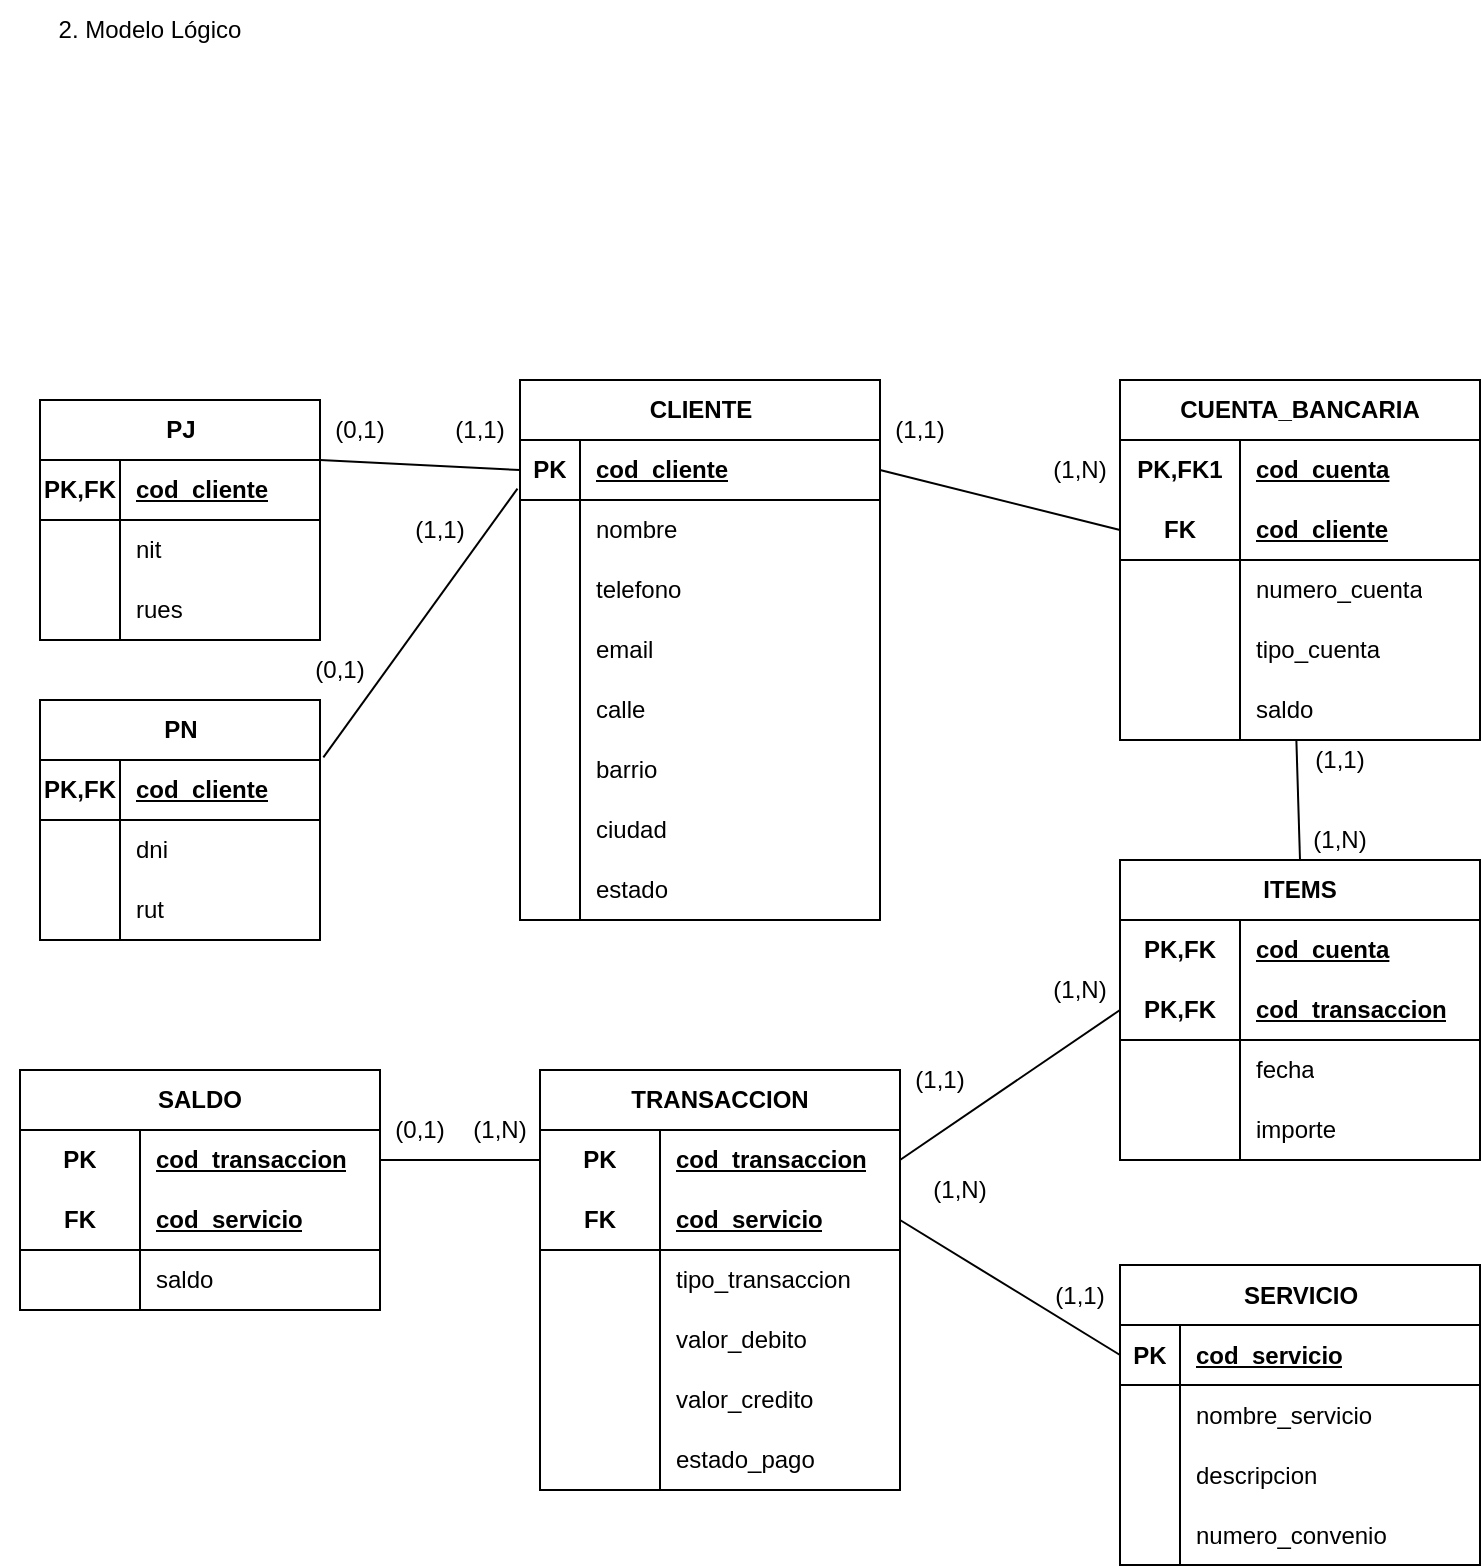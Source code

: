 <mxfile version="27.0.9" pages="2">
  <diagram name="Página-1" id="HiT2XvNf2VtB5mwsx-vB">
    <mxGraphModel grid="1" page="1" gridSize="10" guides="1" tooltips="1" connect="1" arrows="1" fold="1" pageScale="1" pageWidth="827" pageHeight="1169" math="0" shadow="0">
      <root>
        <mxCell id="0" />
        <mxCell id="1" parent="0" />
        <mxCell id="lOBajCJzDv9zlezB80s8-128" value="2. Modelo Lógico" style="text;strokeColor=none;align=center;fillColor=none;html=1;verticalAlign=middle;whiteSpace=wrap;rounded=0;" vertex="1" parent="1">
          <mxGeometry x="40" y="-940" width="150" height="30" as="geometry" />
        </mxCell>
        <mxCell id="lOBajCJzDv9zlezB80s8-129" value="CLIENTE" style="shape=table;startSize=30;container=1;collapsible=1;childLayout=tableLayout;fixedRows=1;rowLines=0;fontStyle=1;align=center;resizeLast=1;html=1;labelBackgroundColor=none;" vertex="1" parent="1">
          <mxGeometry x="300" y="-750" width="180" height="270" as="geometry" />
        </mxCell>
        <mxCell id="lOBajCJzDv9zlezB80s8-130" value="" style="shape=tableRow;horizontal=0;startSize=0;swimlaneHead=0;swimlaneBody=0;fillColor=none;collapsible=0;dropTarget=0;points=[[0,0.5],[1,0.5]];portConstraint=eastwest;top=0;left=0;right=0;bottom=1;labelBackgroundColor=none;" vertex="1" parent="lOBajCJzDv9zlezB80s8-129">
          <mxGeometry y="30" width="180" height="30" as="geometry" />
        </mxCell>
        <mxCell id="lOBajCJzDv9zlezB80s8-131" value="PK" style="shape=partialRectangle;connectable=0;fillColor=none;top=0;left=0;bottom=0;right=0;fontStyle=1;overflow=hidden;whiteSpace=wrap;html=1;labelBackgroundColor=none;" vertex="1" parent="lOBajCJzDv9zlezB80s8-130">
          <mxGeometry width="30" height="30" as="geometry">
            <mxRectangle width="30" height="30" as="alternateBounds" />
          </mxGeometry>
        </mxCell>
        <mxCell id="lOBajCJzDv9zlezB80s8-132" value="cod_cliente" style="shape=partialRectangle;connectable=0;fillColor=none;top=0;left=0;bottom=0;right=0;align=left;spacingLeft=6;fontStyle=5;overflow=hidden;whiteSpace=wrap;html=1;labelBackgroundColor=none;" vertex="1" parent="lOBajCJzDv9zlezB80s8-130">
          <mxGeometry x="30" width="150" height="30" as="geometry">
            <mxRectangle width="150" height="30" as="alternateBounds" />
          </mxGeometry>
        </mxCell>
        <mxCell id="lOBajCJzDv9zlezB80s8-133" value="" style="shape=tableRow;horizontal=0;startSize=0;swimlaneHead=0;swimlaneBody=0;fillColor=none;collapsible=0;dropTarget=0;points=[[0,0.5],[1,0.5]];portConstraint=eastwest;top=0;left=0;right=0;bottom=0;labelBackgroundColor=none;" vertex="1" parent="lOBajCJzDv9zlezB80s8-129">
          <mxGeometry y="60" width="180" height="30" as="geometry" />
        </mxCell>
        <mxCell id="lOBajCJzDv9zlezB80s8-134" value="" style="shape=partialRectangle;connectable=0;fillColor=none;top=0;left=0;bottom=0;right=0;editable=1;overflow=hidden;whiteSpace=wrap;html=1;labelBackgroundColor=none;" vertex="1" parent="lOBajCJzDv9zlezB80s8-133">
          <mxGeometry width="30" height="30" as="geometry">
            <mxRectangle width="30" height="30" as="alternateBounds" />
          </mxGeometry>
        </mxCell>
        <mxCell id="lOBajCJzDv9zlezB80s8-135" value="nombre" style="shape=partialRectangle;connectable=0;fillColor=none;top=0;left=0;bottom=0;right=0;align=left;spacingLeft=6;overflow=hidden;whiteSpace=wrap;html=1;labelBackgroundColor=none;" vertex="1" parent="lOBajCJzDv9zlezB80s8-133">
          <mxGeometry x="30" width="150" height="30" as="geometry">
            <mxRectangle width="150" height="30" as="alternateBounds" />
          </mxGeometry>
        </mxCell>
        <mxCell id="lOBajCJzDv9zlezB80s8-136" value="" style="shape=tableRow;horizontal=0;startSize=0;swimlaneHead=0;swimlaneBody=0;fillColor=none;collapsible=0;dropTarget=0;points=[[0,0.5],[1,0.5]];portConstraint=eastwest;top=0;left=0;right=0;bottom=0;labelBackgroundColor=none;" vertex="1" parent="lOBajCJzDv9zlezB80s8-129">
          <mxGeometry y="90" width="180" height="30" as="geometry" />
        </mxCell>
        <mxCell id="lOBajCJzDv9zlezB80s8-137" value="" style="shape=partialRectangle;connectable=0;fillColor=none;top=0;left=0;bottom=0;right=0;editable=1;overflow=hidden;whiteSpace=wrap;html=1;labelBackgroundColor=none;" vertex="1" parent="lOBajCJzDv9zlezB80s8-136">
          <mxGeometry width="30" height="30" as="geometry">
            <mxRectangle width="30" height="30" as="alternateBounds" />
          </mxGeometry>
        </mxCell>
        <mxCell id="lOBajCJzDv9zlezB80s8-138" value="telefono" style="shape=partialRectangle;connectable=0;fillColor=none;top=0;left=0;bottom=0;right=0;align=left;spacingLeft=6;overflow=hidden;whiteSpace=wrap;html=1;labelBackgroundColor=none;" vertex="1" parent="lOBajCJzDv9zlezB80s8-136">
          <mxGeometry x="30" width="150" height="30" as="geometry">
            <mxRectangle width="150" height="30" as="alternateBounds" />
          </mxGeometry>
        </mxCell>
        <mxCell id="lOBajCJzDv9zlezB80s8-139" value="" style="shape=tableRow;horizontal=0;startSize=0;swimlaneHead=0;swimlaneBody=0;fillColor=none;collapsible=0;dropTarget=0;points=[[0,0.5],[1,0.5]];portConstraint=eastwest;top=0;left=0;right=0;bottom=0;labelBackgroundColor=none;" vertex="1" parent="lOBajCJzDv9zlezB80s8-129">
          <mxGeometry y="120" width="180" height="30" as="geometry" />
        </mxCell>
        <mxCell id="lOBajCJzDv9zlezB80s8-140" value="" style="shape=partialRectangle;connectable=0;fillColor=none;top=0;left=0;bottom=0;right=0;editable=1;overflow=hidden;whiteSpace=wrap;html=1;labelBackgroundColor=none;" vertex="1" parent="lOBajCJzDv9zlezB80s8-139">
          <mxGeometry width="30" height="30" as="geometry">
            <mxRectangle width="30" height="30" as="alternateBounds" />
          </mxGeometry>
        </mxCell>
        <mxCell id="lOBajCJzDv9zlezB80s8-141" value="email" style="shape=partialRectangle;connectable=0;fillColor=none;top=0;left=0;bottom=0;right=0;align=left;spacingLeft=6;overflow=hidden;whiteSpace=wrap;html=1;labelBackgroundColor=none;" vertex="1" parent="lOBajCJzDv9zlezB80s8-139">
          <mxGeometry x="30" width="150" height="30" as="geometry">
            <mxRectangle width="150" height="30" as="alternateBounds" />
          </mxGeometry>
        </mxCell>
        <mxCell id="lOBajCJzDv9zlezB80s8-142" style="shape=tableRow;horizontal=0;startSize=0;swimlaneHead=0;swimlaneBody=0;fillColor=none;collapsible=0;dropTarget=0;points=[[0,0.5],[1,0.5]];portConstraint=eastwest;top=0;left=0;right=0;bottom=0;labelBackgroundColor=none;" vertex="1" parent="lOBajCJzDv9zlezB80s8-129">
          <mxGeometry y="150" width="180" height="30" as="geometry" />
        </mxCell>
        <mxCell id="lOBajCJzDv9zlezB80s8-143" style="shape=partialRectangle;connectable=0;fillColor=none;top=0;left=0;bottom=0;right=0;editable=1;overflow=hidden;whiteSpace=wrap;html=1;labelBackgroundColor=none;" vertex="1" parent="lOBajCJzDv9zlezB80s8-142">
          <mxGeometry width="30" height="30" as="geometry">
            <mxRectangle width="30" height="30" as="alternateBounds" />
          </mxGeometry>
        </mxCell>
        <mxCell id="lOBajCJzDv9zlezB80s8-144" value="calle" style="shape=partialRectangle;connectable=0;fillColor=none;top=0;left=0;bottom=0;right=0;align=left;spacingLeft=6;overflow=hidden;whiteSpace=wrap;html=1;labelBackgroundColor=none;" vertex="1" parent="lOBajCJzDv9zlezB80s8-142">
          <mxGeometry x="30" width="150" height="30" as="geometry">
            <mxRectangle width="150" height="30" as="alternateBounds" />
          </mxGeometry>
        </mxCell>
        <mxCell id="lOBajCJzDv9zlezB80s8-145" style="shape=tableRow;horizontal=0;startSize=0;swimlaneHead=0;swimlaneBody=0;fillColor=none;collapsible=0;dropTarget=0;points=[[0,0.5],[1,0.5]];portConstraint=eastwest;top=0;left=0;right=0;bottom=0;labelBackgroundColor=none;" vertex="1" parent="lOBajCJzDv9zlezB80s8-129">
          <mxGeometry y="180" width="180" height="30" as="geometry" />
        </mxCell>
        <mxCell id="lOBajCJzDv9zlezB80s8-146" style="shape=partialRectangle;connectable=0;fillColor=none;top=0;left=0;bottom=0;right=0;editable=1;overflow=hidden;whiteSpace=wrap;html=1;labelBackgroundColor=none;" vertex="1" parent="lOBajCJzDv9zlezB80s8-145">
          <mxGeometry width="30" height="30" as="geometry">
            <mxRectangle width="30" height="30" as="alternateBounds" />
          </mxGeometry>
        </mxCell>
        <mxCell id="lOBajCJzDv9zlezB80s8-147" value="barrio" style="shape=partialRectangle;connectable=0;fillColor=none;top=0;left=0;bottom=0;right=0;align=left;spacingLeft=6;overflow=hidden;whiteSpace=wrap;html=1;labelBackgroundColor=none;" vertex="1" parent="lOBajCJzDv9zlezB80s8-145">
          <mxGeometry x="30" width="150" height="30" as="geometry">
            <mxRectangle width="150" height="30" as="alternateBounds" />
          </mxGeometry>
        </mxCell>
        <mxCell id="lOBajCJzDv9zlezB80s8-148" style="shape=tableRow;horizontal=0;startSize=0;swimlaneHead=0;swimlaneBody=0;fillColor=none;collapsible=0;dropTarget=0;points=[[0,0.5],[1,0.5]];portConstraint=eastwest;top=0;left=0;right=0;bottom=0;labelBackgroundColor=none;" vertex="1" parent="lOBajCJzDv9zlezB80s8-129">
          <mxGeometry y="210" width="180" height="30" as="geometry" />
        </mxCell>
        <mxCell id="lOBajCJzDv9zlezB80s8-149" style="shape=partialRectangle;connectable=0;fillColor=none;top=0;left=0;bottom=0;right=0;editable=1;overflow=hidden;whiteSpace=wrap;html=1;labelBackgroundColor=none;" vertex="1" parent="lOBajCJzDv9zlezB80s8-148">
          <mxGeometry width="30" height="30" as="geometry">
            <mxRectangle width="30" height="30" as="alternateBounds" />
          </mxGeometry>
        </mxCell>
        <mxCell id="lOBajCJzDv9zlezB80s8-150" value="ciudad" style="shape=partialRectangle;connectable=0;fillColor=none;top=0;left=0;bottom=0;right=0;align=left;spacingLeft=6;overflow=hidden;whiteSpace=wrap;html=1;labelBackgroundColor=none;" vertex="1" parent="lOBajCJzDv9zlezB80s8-148">
          <mxGeometry x="30" width="150" height="30" as="geometry">
            <mxRectangle width="150" height="30" as="alternateBounds" />
          </mxGeometry>
        </mxCell>
        <mxCell id="lOBajCJzDv9zlezB80s8-151" style="shape=tableRow;horizontal=0;startSize=0;swimlaneHead=0;swimlaneBody=0;fillColor=none;collapsible=0;dropTarget=0;points=[[0,0.5],[1,0.5]];portConstraint=eastwest;top=0;left=0;right=0;bottom=0;labelBackgroundColor=none;" vertex="1" parent="lOBajCJzDv9zlezB80s8-129">
          <mxGeometry y="240" width="180" height="30" as="geometry" />
        </mxCell>
        <mxCell id="lOBajCJzDv9zlezB80s8-152" style="shape=partialRectangle;connectable=0;fillColor=none;top=0;left=0;bottom=0;right=0;editable=1;overflow=hidden;whiteSpace=wrap;html=1;labelBackgroundColor=none;" vertex="1" parent="lOBajCJzDv9zlezB80s8-151">
          <mxGeometry width="30" height="30" as="geometry">
            <mxRectangle width="30" height="30" as="alternateBounds" />
          </mxGeometry>
        </mxCell>
        <mxCell id="lOBajCJzDv9zlezB80s8-153" value="estado" style="shape=partialRectangle;connectable=0;fillColor=none;top=0;left=0;bottom=0;right=0;align=left;spacingLeft=6;overflow=hidden;whiteSpace=wrap;html=1;labelBackgroundColor=none;" vertex="1" parent="lOBajCJzDv9zlezB80s8-151">
          <mxGeometry x="30" width="150" height="30" as="geometry">
            <mxRectangle width="150" height="30" as="alternateBounds" />
          </mxGeometry>
        </mxCell>
        <mxCell id="lOBajCJzDv9zlezB80s8-154" value="PN" style="shape=table;startSize=30;container=1;collapsible=1;childLayout=tableLayout;fixedRows=1;rowLines=0;fontStyle=1;align=center;resizeLast=1;html=1;" vertex="1" parent="1">
          <mxGeometry x="60" y="-590" width="140" height="120" as="geometry" />
        </mxCell>
        <mxCell id="lOBajCJzDv9zlezB80s8-155" value="" style="shape=tableRow;horizontal=0;startSize=0;swimlaneHead=0;swimlaneBody=0;fillColor=none;collapsible=0;dropTarget=0;points=[[0,0.5],[1,0.5]];portConstraint=eastwest;top=0;left=0;right=0;bottom=1;" vertex="1" parent="lOBajCJzDv9zlezB80s8-154">
          <mxGeometry y="30" width="140" height="30" as="geometry" />
        </mxCell>
        <mxCell id="lOBajCJzDv9zlezB80s8-156" value="PK,FK" style="shape=partialRectangle;connectable=0;fillColor=none;top=0;left=0;bottom=0;right=0;fontStyle=1;overflow=hidden;whiteSpace=wrap;html=1;" vertex="1" parent="lOBajCJzDv9zlezB80s8-155">
          <mxGeometry width="40" height="30" as="geometry">
            <mxRectangle width="40" height="30" as="alternateBounds" />
          </mxGeometry>
        </mxCell>
        <mxCell id="lOBajCJzDv9zlezB80s8-157" value="cod_cliente" style="shape=partialRectangle;connectable=0;fillColor=none;top=0;left=0;bottom=0;right=0;align=left;spacingLeft=6;fontStyle=5;overflow=hidden;whiteSpace=wrap;html=1;" vertex="1" parent="lOBajCJzDv9zlezB80s8-155">
          <mxGeometry x="40" width="100" height="30" as="geometry">
            <mxRectangle width="100" height="30" as="alternateBounds" />
          </mxGeometry>
        </mxCell>
        <mxCell id="lOBajCJzDv9zlezB80s8-158" value="" style="shape=tableRow;horizontal=0;startSize=0;swimlaneHead=0;swimlaneBody=0;fillColor=none;collapsible=0;dropTarget=0;points=[[0,0.5],[1,0.5]];portConstraint=eastwest;top=0;left=0;right=0;bottom=0;" vertex="1" parent="lOBajCJzDv9zlezB80s8-154">
          <mxGeometry y="60" width="140" height="30" as="geometry" />
        </mxCell>
        <mxCell id="lOBajCJzDv9zlezB80s8-159" value="" style="shape=partialRectangle;connectable=0;fillColor=none;top=0;left=0;bottom=0;right=0;editable=1;overflow=hidden;whiteSpace=wrap;html=1;" vertex="1" parent="lOBajCJzDv9zlezB80s8-158">
          <mxGeometry width="40" height="30" as="geometry">
            <mxRectangle width="40" height="30" as="alternateBounds" />
          </mxGeometry>
        </mxCell>
        <mxCell id="lOBajCJzDv9zlezB80s8-160" value="dni" style="shape=partialRectangle;connectable=0;fillColor=none;top=0;left=0;bottom=0;right=0;align=left;spacingLeft=6;overflow=hidden;whiteSpace=wrap;html=1;" vertex="1" parent="lOBajCJzDv9zlezB80s8-158">
          <mxGeometry x="40" width="100" height="30" as="geometry">
            <mxRectangle width="100" height="30" as="alternateBounds" />
          </mxGeometry>
        </mxCell>
        <mxCell id="lOBajCJzDv9zlezB80s8-161" value="" style="shape=tableRow;horizontal=0;startSize=0;swimlaneHead=0;swimlaneBody=0;fillColor=none;collapsible=0;dropTarget=0;points=[[0,0.5],[1,0.5]];portConstraint=eastwest;top=0;left=0;right=0;bottom=0;" vertex="1" parent="lOBajCJzDv9zlezB80s8-154">
          <mxGeometry y="90" width="140" height="30" as="geometry" />
        </mxCell>
        <mxCell id="lOBajCJzDv9zlezB80s8-162" value="" style="shape=partialRectangle;connectable=0;fillColor=none;top=0;left=0;bottom=0;right=0;editable=1;overflow=hidden;whiteSpace=wrap;html=1;" vertex="1" parent="lOBajCJzDv9zlezB80s8-161">
          <mxGeometry width="40" height="30" as="geometry">
            <mxRectangle width="40" height="30" as="alternateBounds" />
          </mxGeometry>
        </mxCell>
        <mxCell id="lOBajCJzDv9zlezB80s8-163" value="rut" style="shape=partialRectangle;connectable=0;fillColor=none;top=0;left=0;bottom=0;right=0;align=left;spacingLeft=6;overflow=hidden;whiteSpace=wrap;html=1;" vertex="1" parent="lOBajCJzDv9zlezB80s8-161">
          <mxGeometry x="40" width="100" height="30" as="geometry">
            <mxRectangle width="100" height="30" as="alternateBounds" />
          </mxGeometry>
        </mxCell>
        <mxCell id="lOBajCJzDv9zlezB80s8-164" value="PJ" style="shape=table;startSize=30;container=1;collapsible=1;childLayout=tableLayout;fixedRows=1;rowLines=0;fontStyle=1;align=center;resizeLast=1;html=1;" vertex="1" parent="1">
          <mxGeometry x="60" y="-740" width="140" height="120" as="geometry" />
        </mxCell>
        <mxCell id="lOBajCJzDv9zlezB80s8-165" value="" style="shape=tableRow;horizontal=0;startSize=0;swimlaneHead=0;swimlaneBody=0;fillColor=none;collapsible=0;dropTarget=0;points=[[0,0.5],[1,0.5]];portConstraint=eastwest;top=0;left=0;right=0;bottom=1;" vertex="1" parent="lOBajCJzDv9zlezB80s8-164">
          <mxGeometry y="30" width="140" height="30" as="geometry" />
        </mxCell>
        <mxCell id="lOBajCJzDv9zlezB80s8-166" value="PK,FK" style="shape=partialRectangle;connectable=0;fillColor=none;top=0;left=0;bottom=0;right=0;fontStyle=1;overflow=hidden;whiteSpace=wrap;html=1;" vertex="1" parent="lOBajCJzDv9zlezB80s8-165">
          <mxGeometry width="40" height="30" as="geometry">
            <mxRectangle width="40" height="30" as="alternateBounds" />
          </mxGeometry>
        </mxCell>
        <mxCell id="lOBajCJzDv9zlezB80s8-167" value="cod_cliente" style="shape=partialRectangle;connectable=0;fillColor=none;top=0;left=0;bottom=0;right=0;align=left;spacingLeft=6;fontStyle=5;overflow=hidden;whiteSpace=wrap;html=1;" vertex="1" parent="lOBajCJzDv9zlezB80s8-165">
          <mxGeometry x="40" width="100" height="30" as="geometry">
            <mxRectangle width="100" height="30" as="alternateBounds" />
          </mxGeometry>
        </mxCell>
        <mxCell id="lOBajCJzDv9zlezB80s8-168" value="" style="shape=tableRow;horizontal=0;startSize=0;swimlaneHead=0;swimlaneBody=0;fillColor=none;collapsible=0;dropTarget=0;points=[[0,0.5],[1,0.5]];portConstraint=eastwest;top=0;left=0;right=0;bottom=0;" vertex="1" parent="lOBajCJzDv9zlezB80s8-164">
          <mxGeometry y="60" width="140" height="30" as="geometry" />
        </mxCell>
        <mxCell id="lOBajCJzDv9zlezB80s8-169" value="" style="shape=partialRectangle;connectable=0;fillColor=none;top=0;left=0;bottom=0;right=0;editable=1;overflow=hidden;whiteSpace=wrap;html=1;" vertex="1" parent="lOBajCJzDv9zlezB80s8-168">
          <mxGeometry width="40" height="30" as="geometry">
            <mxRectangle width="40" height="30" as="alternateBounds" />
          </mxGeometry>
        </mxCell>
        <mxCell id="lOBajCJzDv9zlezB80s8-170" value="nit" style="shape=partialRectangle;connectable=0;fillColor=none;top=0;left=0;bottom=0;right=0;align=left;spacingLeft=6;overflow=hidden;whiteSpace=wrap;html=1;" vertex="1" parent="lOBajCJzDv9zlezB80s8-168">
          <mxGeometry x="40" width="100" height="30" as="geometry">
            <mxRectangle width="100" height="30" as="alternateBounds" />
          </mxGeometry>
        </mxCell>
        <mxCell id="lOBajCJzDv9zlezB80s8-171" value="" style="shape=tableRow;horizontal=0;startSize=0;swimlaneHead=0;swimlaneBody=0;fillColor=none;collapsible=0;dropTarget=0;points=[[0,0.5],[1,0.5]];portConstraint=eastwest;top=0;left=0;right=0;bottom=0;" vertex="1" parent="lOBajCJzDv9zlezB80s8-164">
          <mxGeometry y="90" width="140" height="30" as="geometry" />
        </mxCell>
        <mxCell id="lOBajCJzDv9zlezB80s8-172" value="" style="shape=partialRectangle;connectable=0;fillColor=none;top=0;left=0;bottom=0;right=0;editable=1;overflow=hidden;whiteSpace=wrap;html=1;" vertex="1" parent="lOBajCJzDv9zlezB80s8-171">
          <mxGeometry width="40" height="30" as="geometry">
            <mxRectangle width="40" height="30" as="alternateBounds" />
          </mxGeometry>
        </mxCell>
        <mxCell id="lOBajCJzDv9zlezB80s8-173" value="rues" style="shape=partialRectangle;connectable=0;fillColor=none;top=0;left=0;bottom=0;right=0;align=left;spacingLeft=6;overflow=hidden;whiteSpace=wrap;html=1;" vertex="1" parent="lOBajCJzDv9zlezB80s8-171">
          <mxGeometry x="40" width="100" height="30" as="geometry">
            <mxRectangle width="100" height="30" as="alternateBounds" />
          </mxGeometry>
        </mxCell>
        <mxCell id="lOBajCJzDv9zlezB80s8-174" value="" style="endArrow=none;html=1;rounded=0;entryX=0;entryY=0.5;entryDx=0;entryDy=0;exitX=1;exitY=0.25;exitDx=0;exitDy=0;" edge="1" parent="1" source="lOBajCJzDv9zlezB80s8-164" target="lOBajCJzDv9zlezB80s8-130">
          <mxGeometry relative="1" as="geometry">
            <mxPoint x="200" y="-690" as="sourcePoint" />
            <mxPoint x="360" y="-690" as="targetPoint" />
          </mxGeometry>
        </mxCell>
        <mxCell id="lOBajCJzDv9zlezB80s8-175" value="" style="endArrow=none;html=1;rounded=0;entryX=-0.007;entryY=-0.19;entryDx=0;entryDy=0;entryPerimeter=0;exitX=1.012;exitY=-0.043;exitDx=0;exitDy=0;exitPerimeter=0;" edge="1" parent="1" source="lOBajCJzDv9zlezB80s8-155" target="lOBajCJzDv9zlezB80s8-133">
          <mxGeometry relative="1" as="geometry">
            <mxPoint x="200" y="-550" as="sourcePoint" />
            <mxPoint x="510" y="-510" as="targetPoint" />
          </mxGeometry>
        </mxCell>
        <mxCell id="lOBajCJzDv9zlezB80s8-176" value="(0,1)" style="text;strokeColor=none;align=center;fillColor=none;html=1;verticalAlign=middle;whiteSpace=wrap;rounded=0;" vertex="1" parent="1">
          <mxGeometry x="190" y="-740" width="60" height="30" as="geometry" />
        </mxCell>
        <mxCell id="lOBajCJzDv9zlezB80s8-177" value="(0,1)" style="text;strokeColor=none;align=center;fillColor=none;html=1;verticalAlign=middle;whiteSpace=wrap;rounded=0;" vertex="1" parent="1">
          <mxGeometry x="180" y="-620" width="60" height="30" as="geometry" />
        </mxCell>
        <mxCell id="lOBajCJzDv9zlezB80s8-178" value="(1,1)" style="text;strokeColor=none;align=center;fillColor=none;html=1;verticalAlign=middle;whiteSpace=wrap;rounded=0;" vertex="1" parent="1">
          <mxGeometry x="250" y="-740" width="60" height="30" as="geometry" />
        </mxCell>
        <mxCell id="lOBajCJzDv9zlezB80s8-179" value="(1,1)" style="text;strokeColor=none;align=center;fillColor=none;html=1;verticalAlign=middle;whiteSpace=wrap;rounded=0;" vertex="1" parent="1">
          <mxGeometry x="230" y="-690" width="60" height="30" as="geometry" />
        </mxCell>
        <mxCell id="lOBajCJzDv9zlezB80s8-180" value="SERVICIO" style="shape=table;startSize=30;container=1;collapsible=1;childLayout=tableLayout;fixedRows=1;rowLines=0;fontStyle=1;align=center;resizeLast=1;html=1;labelBackgroundColor=none;" vertex="1" parent="1">
          <mxGeometry x="600" y="-307.5" width="180" height="150" as="geometry" />
        </mxCell>
        <mxCell id="lOBajCJzDv9zlezB80s8-181" value="" style="shape=tableRow;horizontal=0;startSize=0;swimlaneHead=0;swimlaneBody=0;fillColor=none;collapsible=0;dropTarget=0;points=[[0,0.5],[1,0.5]];portConstraint=eastwest;top=0;left=0;right=0;bottom=1;labelBackgroundColor=none;" vertex="1" parent="lOBajCJzDv9zlezB80s8-180">
          <mxGeometry y="30" width="180" height="30" as="geometry" />
        </mxCell>
        <mxCell id="lOBajCJzDv9zlezB80s8-182" value="PK" style="shape=partialRectangle;connectable=0;fillColor=none;top=0;left=0;bottom=0;right=0;fontStyle=1;overflow=hidden;whiteSpace=wrap;html=1;labelBackgroundColor=none;" vertex="1" parent="lOBajCJzDv9zlezB80s8-181">
          <mxGeometry width="30" height="30" as="geometry">
            <mxRectangle width="30" height="30" as="alternateBounds" />
          </mxGeometry>
        </mxCell>
        <mxCell id="lOBajCJzDv9zlezB80s8-183" value="cod_servicio" style="shape=partialRectangle;connectable=0;fillColor=none;top=0;left=0;bottom=0;right=0;align=left;spacingLeft=6;fontStyle=5;overflow=hidden;whiteSpace=wrap;html=1;labelBackgroundColor=none;" vertex="1" parent="lOBajCJzDv9zlezB80s8-181">
          <mxGeometry x="30" width="150" height="30" as="geometry">
            <mxRectangle width="150" height="30" as="alternateBounds" />
          </mxGeometry>
        </mxCell>
        <mxCell id="lOBajCJzDv9zlezB80s8-184" value="" style="shape=tableRow;horizontal=0;startSize=0;swimlaneHead=0;swimlaneBody=0;fillColor=none;collapsible=0;dropTarget=0;points=[[0,0.5],[1,0.5]];portConstraint=eastwest;top=0;left=0;right=0;bottom=0;labelBackgroundColor=none;" vertex="1" parent="lOBajCJzDv9zlezB80s8-180">
          <mxGeometry y="60" width="180" height="30" as="geometry" />
        </mxCell>
        <mxCell id="lOBajCJzDv9zlezB80s8-185" value="" style="shape=partialRectangle;connectable=0;fillColor=none;top=0;left=0;bottom=0;right=0;editable=1;overflow=hidden;whiteSpace=wrap;html=1;labelBackgroundColor=none;" vertex="1" parent="lOBajCJzDv9zlezB80s8-184">
          <mxGeometry width="30" height="30" as="geometry">
            <mxRectangle width="30" height="30" as="alternateBounds" />
          </mxGeometry>
        </mxCell>
        <mxCell id="lOBajCJzDv9zlezB80s8-186" value="nombre_servicio" style="shape=partialRectangle;connectable=0;fillColor=none;top=0;left=0;bottom=0;right=0;align=left;spacingLeft=6;overflow=hidden;whiteSpace=wrap;html=1;labelBackgroundColor=none;" vertex="1" parent="lOBajCJzDv9zlezB80s8-184">
          <mxGeometry x="30" width="150" height="30" as="geometry">
            <mxRectangle width="150" height="30" as="alternateBounds" />
          </mxGeometry>
        </mxCell>
        <mxCell id="lOBajCJzDv9zlezB80s8-187" value="" style="shape=tableRow;horizontal=0;startSize=0;swimlaneHead=0;swimlaneBody=0;fillColor=none;collapsible=0;dropTarget=0;points=[[0,0.5],[1,0.5]];portConstraint=eastwest;top=0;left=0;right=0;bottom=0;labelBackgroundColor=none;" vertex="1" parent="lOBajCJzDv9zlezB80s8-180">
          <mxGeometry y="90" width="180" height="30" as="geometry" />
        </mxCell>
        <mxCell id="lOBajCJzDv9zlezB80s8-188" value="" style="shape=partialRectangle;connectable=0;fillColor=none;top=0;left=0;bottom=0;right=0;editable=1;overflow=hidden;whiteSpace=wrap;html=1;labelBackgroundColor=none;" vertex="1" parent="lOBajCJzDv9zlezB80s8-187">
          <mxGeometry width="30" height="30" as="geometry">
            <mxRectangle width="30" height="30" as="alternateBounds" />
          </mxGeometry>
        </mxCell>
        <mxCell id="lOBajCJzDv9zlezB80s8-189" value="descripcion" style="shape=partialRectangle;connectable=0;fillColor=none;top=0;left=0;bottom=0;right=0;align=left;spacingLeft=6;overflow=hidden;whiteSpace=wrap;html=1;labelBackgroundColor=none;" vertex="1" parent="lOBajCJzDv9zlezB80s8-187">
          <mxGeometry x="30" width="150" height="30" as="geometry">
            <mxRectangle width="150" height="30" as="alternateBounds" />
          </mxGeometry>
        </mxCell>
        <mxCell id="lOBajCJzDv9zlezB80s8-190" style="shape=tableRow;horizontal=0;startSize=0;swimlaneHead=0;swimlaneBody=0;fillColor=none;collapsible=0;dropTarget=0;points=[[0,0.5],[1,0.5]];portConstraint=eastwest;top=0;left=0;right=0;bottom=0;labelBackgroundColor=none;" vertex="1" parent="lOBajCJzDv9zlezB80s8-180">
          <mxGeometry y="120" width="180" height="30" as="geometry" />
        </mxCell>
        <mxCell id="lOBajCJzDv9zlezB80s8-191" style="shape=partialRectangle;connectable=0;fillColor=none;top=0;left=0;bottom=0;right=0;editable=1;overflow=hidden;whiteSpace=wrap;html=1;labelBackgroundColor=none;" vertex="1" parent="lOBajCJzDv9zlezB80s8-190">
          <mxGeometry width="30" height="30" as="geometry">
            <mxRectangle width="30" height="30" as="alternateBounds" />
          </mxGeometry>
        </mxCell>
        <mxCell id="lOBajCJzDv9zlezB80s8-192" value="numero_convenio" style="shape=partialRectangle;connectable=0;fillColor=none;top=0;left=0;bottom=0;right=0;align=left;spacingLeft=6;overflow=hidden;whiteSpace=wrap;html=1;labelBackgroundColor=none;" vertex="1" parent="lOBajCJzDv9zlezB80s8-190">
          <mxGeometry x="30" width="150" height="30" as="geometry">
            <mxRectangle width="150" height="30" as="alternateBounds" />
          </mxGeometry>
        </mxCell>
        <mxCell id="lOBajCJzDv9zlezB80s8-193" value="CUENTA_BANCARIA" style="shape=table;startSize=30;container=1;collapsible=1;childLayout=tableLayout;fixedRows=1;rowLines=0;fontStyle=1;align=center;resizeLast=1;html=1;whiteSpace=wrap;" vertex="1" parent="1">
          <mxGeometry x="600" y="-750" width="180" height="180" as="geometry" />
        </mxCell>
        <mxCell id="lOBajCJzDv9zlezB80s8-194" value="" style="shape=tableRow;horizontal=0;startSize=0;swimlaneHead=0;swimlaneBody=0;fillColor=none;collapsible=0;dropTarget=0;points=[[0,0.5],[1,0.5]];portConstraint=eastwest;top=0;left=0;right=0;bottom=0;html=1;" vertex="1" parent="lOBajCJzDv9zlezB80s8-193">
          <mxGeometry y="30" width="180" height="30" as="geometry" />
        </mxCell>
        <mxCell id="lOBajCJzDv9zlezB80s8-195" value="PK,FK1" style="shape=partialRectangle;connectable=0;fillColor=none;top=0;left=0;bottom=0;right=0;fontStyle=1;overflow=hidden;html=1;whiteSpace=wrap;" vertex="1" parent="lOBajCJzDv9zlezB80s8-194">
          <mxGeometry width="60" height="30" as="geometry">
            <mxRectangle width="60" height="30" as="alternateBounds" />
          </mxGeometry>
        </mxCell>
        <mxCell id="lOBajCJzDv9zlezB80s8-196" value="cod_cuenta" style="shape=partialRectangle;connectable=0;fillColor=none;top=0;left=0;bottom=0;right=0;align=left;spacingLeft=6;fontStyle=5;overflow=hidden;html=1;whiteSpace=wrap;" vertex="1" parent="lOBajCJzDv9zlezB80s8-194">
          <mxGeometry x="60" width="120" height="30" as="geometry">
            <mxRectangle width="120" height="30" as="alternateBounds" />
          </mxGeometry>
        </mxCell>
        <mxCell id="lOBajCJzDv9zlezB80s8-197" value="" style="shape=tableRow;horizontal=0;startSize=0;swimlaneHead=0;swimlaneBody=0;fillColor=none;collapsible=0;dropTarget=0;points=[[0,0.5],[1,0.5]];portConstraint=eastwest;top=0;left=0;right=0;bottom=1;html=1;" vertex="1" parent="lOBajCJzDv9zlezB80s8-193">
          <mxGeometry y="60" width="180" height="30" as="geometry" />
        </mxCell>
        <mxCell id="lOBajCJzDv9zlezB80s8-198" value="FK" style="shape=partialRectangle;connectable=0;fillColor=none;top=0;left=0;bottom=0;right=0;fontStyle=1;overflow=hidden;html=1;whiteSpace=wrap;" vertex="1" parent="lOBajCJzDv9zlezB80s8-197">
          <mxGeometry width="60" height="30" as="geometry">
            <mxRectangle width="60" height="30" as="alternateBounds" />
          </mxGeometry>
        </mxCell>
        <mxCell id="lOBajCJzDv9zlezB80s8-199" value="cod_cliente" style="shape=partialRectangle;connectable=0;fillColor=none;top=0;left=0;bottom=0;right=0;align=left;spacingLeft=6;fontStyle=5;overflow=hidden;html=1;whiteSpace=wrap;" vertex="1" parent="lOBajCJzDv9zlezB80s8-197">
          <mxGeometry x="60" width="120" height="30" as="geometry">
            <mxRectangle width="120" height="30" as="alternateBounds" />
          </mxGeometry>
        </mxCell>
        <mxCell id="lOBajCJzDv9zlezB80s8-200" value="" style="shape=tableRow;horizontal=0;startSize=0;swimlaneHead=0;swimlaneBody=0;fillColor=none;collapsible=0;dropTarget=0;points=[[0,0.5],[1,0.5]];portConstraint=eastwest;top=0;left=0;right=0;bottom=0;html=1;" vertex="1" parent="lOBajCJzDv9zlezB80s8-193">
          <mxGeometry y="90" width="180" height="30" as="geometry" />
        </mxCell>
        <mxCell id="lOBajCJzDv9zlezB80s8-201" value="" style="shape=partialRectangle;connectable=0;fillColor=none;top=0;left=0;bottom=0;right=0;editable=1;overflow=hidden;html=1;whiteSpace=wrap;" vertex="1" parent="lOBajCJzDv9zlezB80s8-200">
          <mxGeometry width="60" height="30" as="geometry">
            <mxRectangle width="60" height="30" as="alternateBounds" />
          </mxGeometry>
        </mxCell>
        <mxCell id="lOBajCJzDv9zlezB80s8-202" value="numero_cuenta" style="shape=partialRectangle;connectable=0;fillColor=none;top=0;left=0;bottom=0;right=0;align=left;spacingLeft=6;overflow=hidden;html=1;whiteSpace=wrap;" vertex="1" parent="lOBajCJzDv9zlezB80s8-200">
          <mxGeometry x="60" width="120" height="30" as="geometry">
            <mxRectangle width="120" height="30" as="alternateBounds" />
          </mxGeometry>
        </mxCell>
        <mxCell id="lOBajCJzDv9zlezB80s8-203" value="" style="shape=tableRow;horizontal=0;startSize=0;swimlaneHead=0;swimlaneBody=0;fillColor=none;collapsible=0;dropTarget=0;points=[[0,0.5],[1,0.5]];portConstraint=eastwest;top=0;left=0;right=0;bottom=0;html=1;" vertex="1" parent="lOBajCJzDv9zlezB80s8-193">
          <mxGeometry y="120" width="180" height="30" as="geometry" />
        </mxCell>
        <mxCell id="lOBajCJzDv9zlezB80s8-204" value="" style="shape=partialRectangle;connectable=0;fillColor=none;top=0;left=0;bottom=0;right=0;editable=1;overflow=hidden;html=1;whiteSpace=wrap;" vertex="1" parent="lOBajCJzDv9zlezB80s8-203">
          <mxGeometry width="60" height="30" as="geometry">
            <mxRectangle width="60" height="30" as="alternateBounds" />
          </mxGeometry>
        </mxCell>
        <mxCell id="lOBajCJzDv9zlezB80s8-205" value="tipo_cuenta" style="shape=partialRectangle;connectable=0;fillColor=none;top=0;left=0;bottom=0;right=0;align=left;spacingLeft=6;overflow=hidden;html=1;whiteSpace=wrap;" vertex="1" parent="lOBajCJzDv9zlezB80s8-203">
          <mxGeometry x="60" width="120" height="30" as="geometry">
            <mxRectangle width="120" height="30" as="alternateBounds" />
          </mxGeometry>
        </mxCell>
        <mxCell id="lOBajCJzDv9zlezB80s8-206" style="shape=tableRow;horizontal=0;startSize=0;swimlaneHead=0;swimlaneBody=0;fillColor=none;collapsible=0;dropTarget=0;points=[[0,0.5],[1,0.5]];portConstraint=eastwest;top=0;left=0;right=0;bottom=0;html=1;" vertex="1" parent="lOBajCJzDv9zlezB80s8-193">
          <mxGeometry y="150" width="180" height="30" as="geometry" />
        </mxCell>
        <mxCell id="lOBajCJzDv9zlezB80s8-207" style="shape=partialRectangle;connectable=0;fillColor=none;top=0;left=0;bottom=0;right=0;editable=1;overflow=hidden;html=1;whiteSpace=wrap;" vertex="1" parent="lOBajCJzDv9zlezB80s8-206">
          <mxGeometry width="60" height="30" as="geometry">
            <mxRectangle width="60" height="30" as="alternateBounds" />
          </mxGeometry>
        </mxCell>
        <mxCell id="lOBajCJzDv9zlezB80s8-208" value="saldo" style="shape=partialRectangle;connectable=0;fillColor=none;top=0;left=0;bottom=0;right=0;align=left;spacingLeft=6;overflow=hidden;html=1;whiteSpace=wrap;" vertex="1" parent="lOBajCJzDv9zlezB80s8-206">
          <mxGeometry x="60" width="120" height="30" as="geometry">
            <mxRectangle width="120" height="30" as="alternateBounds" />
          </mxGeometry>
        </mxCell>
        <mxCell id="lOBajCJzDv9zlezB80s8-209" value="" style="endArrow=none;html=1;rounded=0;exitX=1;exitY=0.5;exitDx=0;exitDy=0;entryX=0;entryY=0.5;entryDx=0;entryDy=0;" edge="1" parent="1" source="lOBajCJzDv9zlezB80s8-130" target="lOBajCJzDv9zlezB80s8-197">
          <mxGeometry relative="1" as="geometry">
            <mxPoint x="510" y="-840" as="sourcePoint" />
            <mxPoint x="670" y="-840" as="targetPoint" />
          </mxGeometry>
        </mxCell>
        <mxCell id="lOBajCJzDv9zlezB80s8-210" value="(1,1)" style="text;strokeColor=none;align=center;fillColor=none;html=1;verticalAlign=middle;whiteSpace=wrap;rounded=0;" vertex="1" parent="1">
          <mxGeometry x="470" y="-740" width="60" height="30" as="geometry" />
        </mxCell>
        <mxCell id="lOBajCJzDv9zlezB80s8-211" value="(1,N)" style="text;strokeColor=none;align=center;fillColor=none;html=1;verticalAlign=middle;whiteSpace=wrap;rounded=0;" vertex="1" parent="1">
          <mxGeometry x="550" y="-720" width="60" height="30" as="geometry" />
        </mxCell>
        <mxCell id="lOBajCJzDv9zlezB80s8-212" value="ITEMS" style="shape=table;startSize=30;container=1;collapsible=1;childLayout=tableLayout;fixedRows=1;rowLines=0;fontStyle=1;align=center;resizeLast=1;html=1;whiteSpace=wrap;" vertex="1" parent="1">
          <mxGeometry x="600" y="-510" width="180" height="150" as="geometry" />
        </mxCell>
        <mxCell id="lOBajCJzDv9zlezB80s8-213" value="" style="shape=tableRow;horizontal=0;startSize=0;swimlaneHead=0;swimlaneBody=0;fillColor=none;collapsible=0;dropTarget=0;points=[[0,0.5],[1,0.5]];portConstraint=eastwest;top=0;left=0;right=0;bottom=0;html=1;" vertex="1" parent="lOBajCJzDv9zlezB80s8-212">
          <mxGeometry y="30" width="180" height="30" as="geometry" />
        </mxCell>
        <mxCell id="lOBajCJzDv9zlezB80s8-214" value="PK,FK" style="shape=partialRectangle;connectable=0;fillColor=none;top=0;left=0;bottom=0;right=0;fontStyle=1;overflow=hidden;html=1;whiteSpace=wrap;" vertex="1" parent="lOBajCJzDv9zlezB80s8-213">
          <mxGeometry width="60" height="30" as="geometry">
            <mxRectangle width="60" height="30" as="alternateBounds" />
          </mxGeometry>
        </mxCell>
        <mxCell id="lOBajCJzDv9zlezB80s8-215" value="cod_cuenta" style="shape=partialRectangle;connectable=0;fillColor=none;top=0;left=0;bottom=0;right=0;align=left;spacingLeft=6;fontStyle=5;overflow=hidden;html=1;whiteSpace=wrap;" vertex="1" parent="lOBajCJzDv9zlezB80s8-213">
          <mxGeometry x="60" width="120" height="30" as="geometry">
            <mxRectangle width="120" height="30" as="alternateBounds" />
          </mxGeometry>
        </mxCell>
        <mxCell id="lOBajCJzDv9zlezB80s8-216" value="" style="shape=tableRow;horizontal=0;startSize=0;swimlaneHead=0;swimlaneBody=0;fillColor=none;collapsible=0;dropTarget=0;points=[[0,0.5],[1,0.5]];portConstraint=eastwest;top=0;left=0;right=0;bottom=1;html=1;" vertex="1" parent="lOBajCJzDv9zlezB80s8-212">
          <mxGeometry y="60" width="180" height="30" as="geometry" />
        </mxCell>
        <mxCell id="lOBajCJzDv9zlezB80s8-217" value="PK,FK" style="shape=partialRectangle;connectable=0;fillColor=none;top=0;left=0;bottom=0;right=0;fontStyle=1;overflow=hidden;html=1;whiteSpace=wrap;" vertex="1" parent="lOBajCJzDv9zlezB80s8-216">
          <mxGeometry width="60" height="30" as="geometry">
            <mxRectangle width="60" height="30" as="alternateBounds" />
          </mxGeometry>
        </mxCell>
        <mxCell id="lOBajCJzDv9zlezB80s8-218" value="cod_transaccion" style="shape=partialRectangle;connectable=0;fillColor=none;top=0;left=0;bottom=0;right=0;align=left;spacingLeft=6;fontStyle=5;overflow=hidden;html=1;whiteSpace=wrap;" vertex="1" parent="lOBajCJzDv9zlezB80s8-216">
          <mxGeometry x="60" width="120" height="30" as="geometry">
            <mxRectangle width="120" height="30" as="alternateBounds" />
          </mxGeometry>
        </mxCell>
        <mxCell id="lOBajCJzDv9zlezB80s8-219" value="" style="shape=tableRow;horizontal=0;startSize=0;swimlaneHead=0;swimlaneBody=0;fillColor=none;collapsible=0;dropTarget=0;points=[[0,0.5],[1,0.5]];portConstraint=eastwest;top=0;left=0;right=0;bottom=0;html=1;" vertex="1" parent="lOBajCJzDv9zlezB80s8-212">
          <mxGeometry y="90" width="180" height="30" as="geometry" />
        </mxCell>
        <mxCell id="lOBajCJzDv9zlezB80s8-220" value="" style="shape=partialRectangle;connectable=0;fillColor=none;top=0;left=0;bottom=0;right=0;editable=1;overflow=hidden;html=1;whiteSpace=wrap;" vertex="1" parent="lOBajCJzDv9zlezB80s8-219">
          <mxGeometry width="60" height="30" as="geometry">
            <mxRectangle width="60" height="30" as="alternateBounds" />
          </mxGeometry>
        </mxCell>
        <mxCell id="lOBajCJzDv9zlezB80s8-221" value="fecha" style="shape=partialRectangle;connectable=0;fillColor=none;top=0;left=0;bottom=0;right=0;align=left;spacingLeft=6;overflow=hidden;html=1;whiteSpace=wrap;" vertex="1" parent="lOBajCJzDv9zlezB80s8-219">
          <mxGeometry x="60" width="120" height="30" as="geometry">
            <mxRectangle width="120" height="30" as="alternateBounds" />
          </mxGeometry>
        </mxCell>
        <mxCell id="lOBajCJzDv9zlezB80s8-222" value="" style="shape=tableRow;horizontal=0;startSize=0;swimlaneHead=0;swimlaneBody=0;fillColor=none;collapsible=0;dropTarget=0;points=[[0,0.5],[1,0.5]];portConstraint=eastwest;top=0;left=0;right=0;bottom=0;html=1;" vertex="1" parent="lOBajCJzDv9zlezB80s8-212">
          <mxGeometry y="120" width="180" height="30" as="geometry" />
        </mxCell>
        <mxCell id="lOBajCJzDv9zlezB80s8-223" value="" style="shape=partialRectangle;connectable=0;fillColor=none;top=0;left=0;bottom=0;right=0;editable=1;overflow=hidden;html=1;whiteSpace=wrap;" vertex="1" parent="lOBajCJzDv9zlezB80s8-222">
          <mxGeometry width="60" height="30" as="geometry">
            <mxRectangle width="60" height="30" as="alternateBounds" />
          </mxGeometry>
        </mxCell>
        <mxCell id="lOBajCJzDv9zlezB80s8-224" value="importe" style="shape=partialRectangle;connectable=0;fillColor=none;top=0;left=0;bottom=0;right=0;align=left;spacingLeft=6;overflow=hidden;html=1;whiteSpace=wrap;" vertex="1" parent="lOBajCJzDv9zlezB80s8-222">
          <mxGeometry x="60" width="120" height="30" as="geometry">
            <mxRectangle width="120" height="30" as="alternateBounds" />
          </mxGeometry>
        </mxCell>
        <mxCell id="lOBajCJzDv9zlezB80s8-225" value="" style="endArrow=none;html=1;rounded=0;exitX=0.49;exitY=1.017;exitDx=0;exitDy=0;exitPerimeter=0;entryX=0.5;entryY=0;entryDx=0;entryDy=0;" edge="1" parent="1" source="lOBajCJzDv9zlezB80s8-206" target="lOBajCJzDv9zlezB80s8-212">
          <mxGeometry relative="1" as="geometry">
            <mxPoint x="360" y="-450" as="sourcePoint" />
            <mxPoint x="520" y="-450" as="targetPoint" />
          </mxGeometry>
        </mxCell>
        <mxCell id="lOBajCJzDv9zlezB80s8-226" value="TRANSACCION" style="shape=table;startSize=30;container=1;collapsible=1;childLayout=tableLayout;fixedRows=1;rowLines=0;fontStyle=1;align=center;resizeLast=1;html=1;whiteSpace=wrap;labelBackgroundColor=none;" vertex="1" parent="1">
          <mxGeometry x="310" y="-405" width="180" height="210" as="geometry" />
        </mxCell>
        <mxCell id="lOBajCJzDv9zlezB80s8-227" value="" style="shape=tableRow;horizontal=0;startSize=0;swimlaneHead=0;swimlaneBody=0;fillColor=none;collapsible=0;dropTarget=0;points=[[0,0.5],[1,0.5]];portConstraint=eastwest;top=0;left=0;right=0;bottom=0;html=1;labelBackgroundColor=none;" vertex="1" parent="lOBajCJzDv9zlezB80s8-226">
          <mxGeometry y="30" width="180" height="30" as="geometry" />
        </mxCell>
        <mxCell id="lOBajCJzDv9zlezB80s8-228" value="PK" style="shape=partialRectangle;connectable=0;fillColor=none;top=0;left=0;bottom=0;right=0;fontStyle=1;overflow=hidden;html=1;whiteSpace=wrap;labelBackgroundColor=none;" vertex="1" parent="lOBajCJzDv9zlezB80s8-227">
          <mxGeometry width="60" height="30" as="geometry">
            <mxRectangle width="60" height="30" as="alternateBounds" />
          </mxGeometry>
        </mxCell>
        <mxCell id="lOBajCJzDv9zlezB80s8-229" value="cod_transaccion" style="shape=partialRectangle;connectable=0;fillColor=none;top=0;left=0;bottom=0;right=0;align=left;spacingLeft=6;fontStyle=5;overflow=hidden;html=1;whiteSpace=wrap;labelBackgroundColor=none;" vertex="1" parent="lOBajCJzDv9zlezB80s8-227">
          <mxGeometry x="60" width="120" height="30" as="geometry">
            <mxRectangle width="120" height="30" as="alternateBounds" />
          </mxGeometry>
        </mxCell>
        <mxCell id="lOBajCJzDv9zlezB80s8-230" value="" style="shape=tableRow;horizontal=0;startSize=0;swimlaneHead=0;swimlaneBody=0;fillColor=none;collapsible=0;dropTarget=0;points=[[0,0.5],[1,0.5]];portConstraint=eastwest;top=0;left=0;right=0;bottom=1;html=1;labelBackgroundColor=none;" vertex="1" parent="lOBajCJzDv9zlezB80s8-226">
          <mxGeometry y="60" width="180" height="30" as="geometry" />
        </mxCell>
        <mxCell id="lOBajCJzDv9zlezB80s8-231" value="FK" style="shape=partialRectangle;connectable=0;fillColor=none;top=0;left=0;bottom=0;right=0;fontStyle=1;overflow=hidden;html=1;whiteSpace=wrap;labelBackgroundColor=none;" vertex="1" parent="lOBajCJzDv9zlezB80s8-230">
          <mxGeometry width="60" height="30" as="geometry">
            <mxRectangle width="60" height="30" as="alternateBounds" />
          </mxGeometry>
        </mxCell>
        <mxCell id="lOBajCJzDv9zlezB80s8-232" value="cod_servicio" style="shape=partialRectangle;connectable=0;fillColor=none;top=0;left=0;bottom=0;right=0;align=left;spacingLeft=6;fontStyle=5;overflow=hidden;html=1;whiteSpace=wrap;labelBackgroundColor=none;" vertex="1" parent="lOBajCJzDv9zlezB80s8-230">
          <mxGeometry x="60" width="120" height="30" as="geometry">
            <mxRectangle width="120" height="30" as="alternateBounds" />
          </mxGeometry>
        </mxCell>
        <mxCell id="lOBajCJzDv9zlezB80s8-233" style="shape=tableRow;horizontal=0;startSize=0;swimlaneHead=0;swimlaneBody=0;fillColor=none;collapsible=0;dropTarget=0;points=[[0,0.5],[1,0.5]];portConstraint=eastwest;top=0;left=0;right=0;bottom=0;html=1;labelBackgroundColor=none;" vertex="1" parent="lOBajCJzDv9zlezB80s8-226">
          <mxGeometry y="90" width="180" height="30" as="geometry" />
        </mxCell>
        <mxCell id="lOBajCJzDv9zlezB80s8-234" style="shape=partialRectangle;connectable=0;fillColor=none;top=0;left=0;bottom=0;right=0;editable=1;overflow=hidden;html=1;whiteSpace=wrap;labelBackgroundColor=none;" vertex="1" parent="lOBajCJzDv9zlezB80s8-233">
          <mxGeometry width="60" height="30" as="geometry">
            <mxRectangle width="60" height="30" as="alternateBounds" />
          </mxGeometry>
        </mxCell>
        <mxCell id="lOBajCJzDv9zlezB80s8-235" value="tipo_transaccion" style="shape=partialRectangle;connectable=0;fillColor=none;top=0;left=0;bottom=0;right=0;align=left;spacingLeft=6;overflow=hidden;html=1;whiteSpace=wrap;labelBackgroundColor=none;" vertex="1" parent="lOBajCJzDv9zlezB80s8-233">
          <mxGeometry x="60" width="120" height="30" as="geometry">
            <mxRectangle width="120" height="30" as="alternateBounds" />
          </mxGeometry>
        </mxCell>
        <mxCell id="lOBajCJzDv9zlezB80s8-236" style="shape=tableRow;horizontal=0;startSize=0;swimlaneHead=0;swimlaneBody=0;fillColor=none;collapsible=0;dropTarget=0;points=[[0,0.5],[1,0.5]];portConstraint=eastwest;top=0;left=0;right=0;bottom=0;html=1;labelBackgroundColor=none;" vertex="1" parent="lOBajCJzDv9zlezB80s8-226">
          <mxGeometry y="120" width="180" height="30" as="geometry" />
        </mxCell>
        <mxCell id="lOBajCJzDv9zlezB80s8-237" style="shape=partialRectangle;connectable=0;fillColor=none;top=0;left=0;bottom=0;right=0;editable=1;overflow=hidden;html=1;whiteSpace=wrap;labelBackgroundColor=none;" vertex="1" parent="lOBajCJzDv9zlezB80s8-236">
          <mxGeometry width="60" height="30" as="geometry">
            <mxRectangle width="60" height="30" as="alternateBounds" />
          </mxGeometry>
        </mxCell>
        <mxCell id="lOBajCJzDv9zlezB80s8-238" value="valor_debito" style="shape=partialRectangle;connectable=0;fillColor=none;top=0;left=0;bottom=0;right=0;align=left;spacingLeft=6;overflow=hidden;html=1;whiteSpace=wrap;labelBackgroundColor=none;" vertex="1" parent="lOBajCJzDv9zlezB80s8-236">
          <mxGeometry x="60" width="120" height="30" as="geometry">
            <mxRectangle width="120" height="30" as="alternateBounds" />
          </mxGeometry>
        </mxCell>
        <mxCell id="lOBajCJzDv9zlezB80s8-239" style="shape=tableRow;horizontal=0;startSize=0;swimlaneHead=0;swimlaneBody=0;fillColor=none;collapsible=0;dropTarget=0;points=[[0,0.5],[1,0.5]];portConstraint=eastwest;top=0;left=0;right=0;bottom=0;html=1;labelBackgroundColor=none;" vertex="1" parent="lOBajCJzDv9zlezB80s8-226">
          <mxGeometry y="150" width="180" height="30" as="geometry" />
        </mxCell>
        <mxCell id="lOBajCJzDv9zlezB80s8-240" style="shape=partialRectangle;connectable=0;fillColor=none;top=0;left=0;bottom=0;right=0;editable=1;overflow=hidden;html=1;whiteSpace=wrap;labelBackgroundColor=none;" vertex="1" parent="lOBajCJzDv9zlezB80s8-239">
          <mxGeometry width="60" height="30" as="geometry">
            <mxRectangle width="60" height="30" as="alternateBounds" />
          </mxGeometry>
        </mxCell>
        <mxCell id="lOBajCJzDv9zlezB80s8-241" value="valor_credito" style="shape=partialRectangle;connectable=0;fillColor=none;top=0;left=0;bottom=0;right=0;align=left;spacingLeft=6;overflow=hidden;html=1;whiteSpace=wrap;labelBackgroundColor=none;" vertex="1" parent="lOBajCJzDv9zlezB80s8-239">
          <mxGeometry x="60" width="120" height="30" as="geometry">
            <mxRectangle width="120" height="30" as="alternateBounds" />
          </mxGeometry>
        </mxCell>
        <mxCell id="lOBajCJzDv9zlezB80s8-242" style="shape=tableRow;horizontal=0;startSize=0;swimlaneHead=0;swimlaneBody=0;fillColor=none;collapsible=0;dropTarget=0;points=[[0,0.5],[1,0.5]];portConstraint=eastwest;top=0;left=0;right=0;bottom=0;html=1;labelBackgroundColor=none;" vertex="1" parent="lOBajCJzDv9zlezB80s8-226">
          <mxGeometry y="180" width="180" height="30" as="geometry" />
        </mxCell>
        <mxCell id="lOBajCJzDv9zlezB80s8-243" style="shape=partialRectangle;connectable=0;fillColor=none;top=0;left=0;bottom=0;right=0;editable=1;overflow=hidden;html=1;whiteSpace=wrap;labelBackgroundColor=none;" vertex="1" parent="lOBajCJzDv9zlezB80s8-242">
          <mxGeometry width="60" height="30" as="geometry">
            <mxRectangle width="60" height="30" as="alternateBounds" />
          </mxGeometry>
        </mxCell>
        <mxCell id="lOBajCJzDv9zlezB80s8-244" value="estado_pago" style="shape=partialRectangle;connectable=0;fillColor=none;top=0;left=0;bottom=0;right=0;align=left;spacingLeft=6;overflow=hidden;html=1;whiteSpace=wrap;labelBackgroundColor=none;" vertex="1" parent="lOBajCJzDv9zlezB80s8-242">
          <mxGeometry x="60" width="120" height="30" as="geometry">
            <mxRectangle width="120" height="30" as="alternateBounds" />
          </mxGeometry>
        </mxCell>
        <mxCell id="lOBajCJzDv9zlezB80s8-245" value="" style="endArrow=none;html=1;rounded=0;entryX=0;entryY=0.5;entryDx=0;entryDy=0;exitX=1;exitY=0.5;exitDx=0;exitDy=0;" edge="1" parent="1" source="lOBajCJzDv9zlezB80s8-227" target="lOBajCJzDv9zlezB80s8-216">
          <mxGeometry relative="1" as="geometry">
            <mxPoint x="280" y="-410" as="sourcePoint" />
            <mxPoint x="440" y="-410" as="targetPoint" />
          </mxGeometry>
        </mxCell>
        <mxCell id="lOBajCJzDv9zlezB80s8-246" value="" style="endArrow=none;html=1;rounded=0;entryX=0;entryY=0.5;entryDx=0;entryDy=0;exitX=1;exitY=0.5;exitDx=0;exitDy=0;" edge="1" parent="1" source="lOBajCJzDv9zlezB80s8-230" target="lOBajCJzDv9zlezB80s8-181">
          <mxGeometry relative="1" as="geometry">
            <mxPoint x="480" y="-280" as="sourcePoint" />
            <mxPoint x="564" y="-180.5" as="targetPoint" />
          </mxGeometry>
        </mxCell>
        <mxCell id="lOBajCJzDv9zlezB80s8-247" value="SALDO" style="shape=table;startSize=30;container=1;collapsible=1;childLayout=tableLayout;fixedRows=1;rowLines=0;fontStyle=1;align=center;resizeLast=1;html=1;whiteSpace=wrap;labelBackgroundColor=none;" vertex="1" parent="1">
          <mxGeometry x="50" y="-405" width="180" height="120" as="geometry" />
        </mxCell>
        <mxCell id="lOBajCJzDv9zlezB80s8-248" value="" style="shape=tableRow;horizontal=0;startSize=0;swimlaneHead=0;swimlaneBody=0;fillColor=none;collapsible=0;dropTarget=0;points=[[0,0.5],[1,0.5]];portConstraint=eastwest;top=0;left=0;right=0;bottom=0;html=1;labelBackgroundColor=none;" vertex="1" parent="lOBajCJzDv9zlezB80s8-247">
          <mxGeometry y="30" width="180" height="30" as="geometry" />
        </mxCell>
        <mxCell id="lOBajCJzDv9zlezB80s8-249" value="PK" style="shape=partialRectangle;connectable=0;fillColor=none;top=0;left=0;bottom=0;right=0;fontStyle=1;overflow=hidden;html=1;whiteSpace=wrap;labelBackgroundColor=none;" vertex="1" parent="lOBajCJzDv9zlezB80s8-248">
          <mxGeometry width="60" height="30" as="geometry">
            <mxRectangle width="60" height="30" as="alternateBounds" />
          </mxGeometry>
        </mxCell>
        <mxCell id="lOBajCJzDv9zlezB80s8-250" value="cod_transaccion" style="shape=partialRectangle;connectable=0;fillColor=none;top=0;left=0;bottom=0;right=0;align=left;spacingLeft=6;fontStyle=5;overflow=hidden;html=1;whiteSpace=wrap;labelBackgroundColor=none;" vertex="1" parent="lOBajCJzDv9zlezB80s8-248">
          <mxGeometry x="60" width="120" height="30" as="geometry">
            <mxRectangle width="120" height="30" as="alternateBounds" />
          </mxGeometry>
        </mxCell>
        <mxCell id="lOBajCJzDv9zlezB80s8-251" value="" style="shape=tableRow;horizontal=0;startSize=0;swimlaneHead=0;swimlaneBody=0;fillColor=none;collapsible=0;dropTarget=0;points=[[0,0.5],[1,0.5]];portConstraint=eastwest;top=0;left=0;right=0;bottom=1;html=1;labelBackgroundColor=none;" vertex="1" parent="lOBajCJzDv9zlezB80s8-247">
          <mxGeometry y="60" width="180" height="30" as="geometry" />
        </mxCell>
        <mxCell id="lOBajCJzDv9zlezB80s8-252" value="FK" style="shape=partialRectangle;connectable=0;fillColor=none;top=0;left=0;bottom=0;right=0;fontStyle=1;overflow=hidden;html=1;whiteSpace=wrap;labelBackgroundColor=none;" vertex="1" parent="lOBajCJzDv9zlezB80s8-251">
          <mxGeometry width="60" height="30" as="geometry">
            <mxRectangle width="60" height="30" as="alternateBounds" />
          </mxGeometry>
        </mxCell>
        <mxCell id="lOBajCJzDv9zlezB80s8-253" value="cod_servicio" style="shape=partialRectangle;connectable=0;fillColor=none;top=0;left=0;bottom=0;right=0;align=left;spacingLeft=6;fontStyle=5;overflow=hidden;html=1;whiteSpace=wrap;labelBackgroundColor=none;" vertex="1" parent="lOBajCJzDv9zlezB80s8-251">
          <mxGeometry x="60" width="120" height="30" as="geometry">
            <mxRectangle width="120" height="30" as="alternateBounds" />
          </mxGeometry>
        </mxCell>
        <mxCell id="lOBajCJzDv9zlezB80s8-254" style="shape=tableRow;horizontal=0;startSize=0;swimlaneHead=0;swimlaneBody=0;fillColor=none;collapsible=0;dropTarget=0;points=[[0,0.5],[1,0.5]];portConstraint=eastwest;top=0;left=0;right=0;bottom=0;html=1;labelBackgroundColor=none;" vertex="1" parent="lOBajCJzDv9zlezB80s8-247">
          <mxGeometry y="90" width="180" height="30" as="geometry" />
        </mxCell>
        <mxCell id="lOBajCJzDv9zlezB80s8-255" style="shape=partialRectangle;connectable=0;fillColor=none;top=0;left=0;bottom=0;right=0;editable=1;overflow=hidden;html=1;whiteSpace=wrap;labelBackgroundColor=none;" vertex="1" parent="lOBajCJzDv9zlezB80s8-254">
          <mxGeometry width="60" height="30" as="geometry">
            <mxRectangle width="60" height="30" as="alternateBounds" />
          </mxGeometry>
        </mxCell>
        <mxCell id="lOBajCJzDv9zlezB80s8-256" value="saldo" style="shape=partialRectangle;connectable=0;fillColor=none;top=0;left=0;bottom=0;right=0;align=left;spacingLeft=6;overflow=hidden;html=1;whiteSpace=wrap;labelBackgroundColor=none;" vertex="1" parent="lOBajCJzDv9zlezB80s8-254">
          <mxGeometry x="60" width="120" height="30" as="geometry">
            <mxRectangle width="120" height="30" as="alternateBounds" />
          </mxGeometry>
        </mxCell>
        <mxCell id="lOBajCJzDv9zlezB80s8-257" value="" style="endArrow=none;html=1;rounded=0;entryX=0;entryY=0.5;entryDx=0;entryDy=0;exitX=1;exitY=0.5;exitDx=0;exitDy=0;" edge="1" parent="1" source="lOBajCJzDv9zlezB80s8-248" target="lOBajCJzDv9zlezB80s8-227">
          <mxGeometry relative="1" as="geometry">
            <mxPoint x="220" y="-360" as="sourcePoint" />
            <mxPoint x="190" y="-430" as="targetPoint" />
          </mxGeometry>
        </mxCell>
        <mxCell id="lOBajCJzDv9zlezB80s8-258" value="(1,N)" style="text;html=1;align=center;verticalAlign=middle;whiteSpace=wrap;rounded=0;" vertex="1" parent="1">
          <mxGeometry x="680" y="-535" width="60" height="30" as="geometry" />
        </mxCell>
        <mxCell id="lOBajCJzDv9zlezB80s8-259" value="(1,1)" style="text;html=1;align=center;verticalAlign=middle;whiteSpace=wrap;rounded=0;" vertex="1" parent="1">
          <mxGeometry x="680" y="-575" width="60" height="30" as="geometry" />
        </mxCell>
        <mxCell id="lOBajCJzDv9zlezB80s8-260" value="(1,N)" style="text;html=1;align=center;verticalAlign=middle;whiteSpace=wrap;rounded=0;" vertex="1" parent="1">
          <mxGeometry x="550" y="-460" width="60" height="30" as="geometry" />
        </mxCell>
        <mxCell id="lOBajCJzDv9zlezB80s8-261" value="(1,1)" style="text;html=1;align=center;verticalAlign=middle;whiteSpace=wrap;rounded=0;" vertex="1" parent="1">
          <mxGeometry x="480" y="-415" width="60" height="30" as="geometry" />
        </mxCell>
        <mxCell id="lOBajCJzDv9zlezB80s8-262" value="(0,1)" style="text;html=1;align=center;verticalAlign=middle;whiteSpace=wrap;rounded=0;" vertex="1" parent="1">
          <mxGeometry x="220" y="-390" width="60" height="30" as="geometry" />
        </mxCell>
        <mxCell id="lOBajCJzDv9zlezB80s8-263" value="(1,N)" style="text;html=1;align=center;verticalAlign=middle;whiteSpace=wrap;rounded=0;" vertex="1" parent="1">
          <mxGeometry x="260" y="-390" width="60" height="30" as="geometry" />
        </mxCell>
        <mxCell id="lOBajCJzDv9zlezB80s8-264" value="(1,1)" style="text;html=1;align=center;verticalAlign=middle;whiteSpace=wrap;rounded=0;" vertex="1" parent="1">
          <mxGeometry x="550" y="-307.5" width="60" height="30" as="geometry" />
        </mxCell>
        <mxCell id="lOBajCJzDv9zlezB80s8-265" value="(1,N)" style="text;html=1;align=center;verticalAlign=middle;whiteSpace=wrap;rounded=0;" vertex="1" parent="1">
          <mxGeometry x="490" y="-360" width="60" height="30" as="geometry" />
        </mxCell>
      </root>
    </mxGraphModel>
  </diagram>
  <diagram name="Página-2" id="QjW7u_DnzwNP1RHUEB1C">
    <mxGraphModel grid="1" page="1" gridSize="10" guides="1" tooltips="1" connect="1" arrows="1" fold="1" pageScale="1" pageWidth="827" pageHeight="1169" math="0" shadow="0">
      <root>
        <mxCell id="IZoOQgUwuivjXETgAfsX-0" />
        <mxCell id="IZoOQgUwuivjXETgAfsX-1" parent="IZoOQgUwuivjXETgAfsX-0" />
        <mxCell id="IZoOQgUwuivjXETgAfsX-2" style="edgeStyle=orthogonalEdgeStyle;rounded=0;orthogonalLoop=1;jettySize=auto;html=1;exitX=0.5;exitY=0;exitDx=0;exitDy=0;entryX=0;entryY=0.5;entryDx=0;entryDy=0;fontSize=12;startSize=8;endSize=8;elbow=vertical;" parent="IZoOQgUwuivjXETgAfsX-1" source="IZoOQgUwuivjXETgAfsX-3" target="IZoOQgUwuivjXETgAfsX-11" edge="1">
          <mxGeometry relative="1" as="geometry" />
        </mxCell>
        <mxCell id="IZoOQgUwuivjXETgAfsX-3" value="Cliente" style="whiteSpace=wrap;html=1;align=center;" parent="IZoOQgUwuivjXETgAfsX-1" vertex="1">
          <mxGeometry x="20" y="220" width="100" height="40" as="geometry" />
        </mxCell>
        <mxCell id="IZoOQgUwuivjXETgAfsX-4" style="edgeStyle=none;curved=1;rounded=0;orthogonalLoop=1;jettySize=auto;html=1;exitX=0.5;exitY=1;exitDx=0;exitDy=0;fontSize=12;startSize=8;endSize=8;entryX=0.5;entryY=0;entryDx=0;entryDy=0;" parent="IZoOQgUwuivjXETgAfsX-1" source="IZoOQgUwuivjXETgAfsX-5" target="8Gweyfq1ggHjWgWXi4DA-0" edge="1">
          <mxGeometry relative="1" as="geometry">
            <mxPoint x="340" y="150" as="targetPoint" />
          </mxGeometry>
        </mxCell>
        <mxCell id="IZoOQgUwuivjXETgAfsX-5" value="Pedido" style="shape=ext;margin=3;double=1;whiteSpace=wrap;html=1;align=center;" parent="IZoOQgUwuivjXETgAfsX-1" vertex="1">
          <mxGeometry x="290" y="70" width="100" height="40" as="geometry" />
        </mxCell>
        <mxCell id="IZoOQgUwuivjXETgAfsX-6" value="Editorial" style="whiteSpace=wrap;html=1;align=center;" parent="IZoOQgUwuivjXETgAfsX-1" vertex="1">
          <mxGeometry x="290" y="510" width="100" height="40" as="geometry" />
        </mxCell>
        <mxCell id="IZoOQgUwuivjXETgAfsX-7" style="edgeStyle=none;curved=1;rounded=0;orthogonalLoop=1;jettySize=auto;html=1;exitX=0.5;exitY=1;exitDx=0;exitDy=0;entryX=0.5;entryY=0;entryDx=0;entryDy=0;fontSize=12;startSize=8;endSize=8;" parent="IZoOQgUwuivjXETgAfsX-1" source="IZoOQgUwuivjXETgAfsX-8" target="IZoOQgUwuivjXETgAfsX-19" edge="1">
          <mxGeometry relative="1" as="geometry" />
        </mxCell>
        <mxCell id="IZoOQgUwuivjXETgAfsX-8" value="Libros" style="shape=ext;margin=3;double=1;whiteSpace=wrap;html=1;align=center;" parent="IZoOQgUwuivjXETgAfsX-1" vertex="1">
          <mxGeometry x="290" y="300" width="100" height="40" as="geometry" />
        </mxCell>
        <mxCell id="IZoOQgUwuivjXETgAfsX-9" value="Inventario" style="shape=ext;margin=3;double=1;whiteSpace=wrap;html=1;align=center;" parent="IZoOQgUwuivjXETgAfsX-1" vertex="1">
          <mxGeometry x="610" y="300" width="100" height="40" as="geometry" />
        </mxCell>
        <mxCell id="IZoOQgUwuivjXETgAfsX-10" style="edgeStyle=orthogonalEdgeStyle;rounded=0;orthogonalLoop=1;jettySize=auto;html=1;exitX=1;exitY=0.5;exitDx=0;exitDy=0;entryX=0;entryY=0.5;entryDx=0;entryDy=0;fontSize=12;startSize=8;endSize=8;" parent="IZoOQgUwuivjXETgAfsX-1" source="IZoOQgUwuivjXETgAfsX-11" target="IZoOQgUwuivjXETgAfsX-5" edge="1">
          <mxGeometry relative="1" as="geometry" />
        </mxCell>
        <mxCell id="IZoOQgUwuivjXETgAfsX-11" value="Realiza" style="shape=rhombus;perimeter=rhombusPerimeter;whiteSpace=wrap;html=1;align=center;" parent="IZoOQgUwuivjXETgAfsX-1" vertex="1">
          <mxGeometry x="90" y="60" width="120" height="60" as="geometry" />
        </mxCell>
        <mxCell id="IZoOQgUwuivjXETgAfsX-12" style="edgeStyle=none;curved=1;rounded=0;orthogonalLoop=1;jettySize=auto;html=1;exitX=0.75;exitY=1;exitDx=0;exitDy=0;fontSize=12;startSize=8;endSize=8;" parent="IZoOQgUwuivjXETgAfsX-1" source="IZoOQgUwuivjXETgAfsX-13" edge="1">
          <mxGeometry relative="1" as="geometry">
            <mxPoint x="130" y="210" as="targetPoint" />
          </mxGeometry>
        </mxCell>
        <mxCell id="IZoOQgUwuivjXETgAfsX-13" value="(1,1)" style="text;html=1;align=center;verticalAlign=middle;whiteSpace=wrap;rounded=0;" parent="IZoOQgUwuivjXETgAfsX-1" vertex="1">
          <mxGeometry x="80" y="190" width="60" height="30" as="geometry" />
        </mxCell>
        <mxCell id="IZoOQgUwuivjXETgAfsX-14" value="(0,N)" style="text;html=1;align=center;verticalAlign=middle;whiteSpace=wrap;rounded=0;" parent="IZoOQgUwuivjXETgAfsX-1" vertex="1">
          <mxGeometry x="240" y="50" width="60" height="30" as="geometry" />
        </mxCell>
        <mxCell id="IZoOQgUwuivjXETgAfsX-15" style="edgeStyle=none;curved=1;rounded=0;orthogonalLoop=1;jettySize=auto;html=1;exitX=0.5;exitY=1;exitDx=0;exitDy=0;entryX=0.5;entryY=0;entryDx=0;entryDy=0;fontSize=12;startSize=8;endSize=8;" parent="IZoOQgUwuivjXETgAfsX-1" target="IZoOQgUwuivjXETgAfsX-8" edge="1">
          <mxGeometry relative="1" as="geometry">
            <mxPoint x="340" y="210" as="sourcePoint" />
          </mxGeometry>
        </mxCell>
        <mxCell id="IZoOQgUwuivjXETgAfsX-17" value="(1,N)" style="text;html=1;align=center;verticalAlign=middle;whiteSpace=wrap;rounded=0;" parent="IZoOQgUwuivjXETgAfsX-1" vertex="1">
          <mxGeometry x="340" y="270" width="60" height="30" as="geometry" />
        </mxCell>
        <mxCell id="IZoOQgUwuivjXETgAfsX-18" value="(1,N)" style="text;html=1;align=center;verticalAlign=middle;whiteSpace=wrap;rounded=0;" parent="IZoOQgUwuivjXETgAfsX-1" vertex="1">
          <mxGeometry x="340" y="110" width="60" height="30" as="geometry" />
        </mxCell>
        <mxCell id="IZoOQgUwuivjXETgAfsX-19" value="Pertenece" style="shape=rhombus;perimeter=rhombusPerimeter;whiteSpace=wrap;html=1;align=center;" parent="IZoOQgUwuivjXETgAfsX-1" vertex="1">
          <mxGeometry x="280" y="410" width="120" height="60" as="geometry" />
        </mxCell>
        <mxCell id="IZoOQgUwuivjXETgAfsX-20" style="edgeStyle=none;curved=1;rounded=0;orthogonalLoop=1;jettySize=auto;html=1;exitX=0.5;exitY=1;exitDx=0;exitDy=0;entryX=0.506;entryY=0.185;entryDx=0;entryDy=0;entryPerimeter=0;fontSize=12;startSize=8;endSize=8;" parent="IZoOQgUwuivjXETgAfsX-1" source="IZoOQgUwuivjXETgAfsX-19" target="IZoOQgUwuivjXETgAfsX-6" edge="1">
          <mxGeometry relative="1" as="geometry" />
        </mxCell>
        <mxCell id="IZoOQgUwuivjXETgAfsX-21" value="(1,1)" style="text;html=1;align=center;verticalAlign=middle;whiteSpace=wrap;rounded=0;" parent="IZoOQgUwuivjXETgAfsX-1" vertex="1">
          <mxGeometry x="340" y="480" width="60" height="30" as="geometry" />
        </mxCell>
        <mxCell id="IZoOQgUwuivjXETgAfsX-22" value="(1,N)" style="text;html=1;align=center;verticalAlign=middle;whiteSpace=wrap;rounded=0;" parent="IZoOQgUwuivjXETgAfsX-1" vertex="1">
          <mxGeometry x="340" y="350" width="60" height="30" as="geometry" />
        </mxCell>
        <mxCell id="IZoOQgUwuivjXETgAfsX-23" style="edgeStyle=none;curved=1;rounded=0;orthogonalLoop=1;jettySize=auto;html=1;exitX=1;exitY=0.5;exitDx=0;exitDy=0;fontSize=12;startSize=8;endSize=8;" parent="IZoOQgUwuivjXETgAfsX-1" source="IZoOQgUwuivjXETgAfsX-24" target="IZoOQgUwuivjXETgAfsX-9" edge="1">
          <mxGeometry relative="1" as="geometry" />
        </mxCell>
        <mxCell id="IZoOQgUwuivjXETgAfsX-24" value="Existe" style="shape=rhombus;perimeter=rhombusPerimeter;whiteSpace=wrap;html=1;align=center;" parent="IZoOQgUwuivjXETgAfsX-1" vertex="1">
          <mxGeometry x="440" y="290" width="120" height="60" as="geometry" />
        </mxCell>
        <mxCell id="IZoOQgUwuivjXETgAfsX-25" value="" style="edgeStyle=none;curved=1;rounded=0;orthogonalLoop=1;jettySize=auto;html=1;exitX=1;exitY=0.5;exitDx=0;exitDy=0;entryX=0;entryY=0.5;entryDx=0;entryDy=0;fontSize=12;startSize=8;endSize=8;" parent="IZoOQgUwuivjXETgAfsX-1" source="IZoOQgUwuivjXETgAfsX-8" target="IZoOQgUwuivjXETgAfsX-24" edge="1">
          <mxGeometry relative="1" as="geometry">
            <mxPoint x="390" y="320" as="sourcePoint" />
            <mxPoint x="448" y="319" as="targetPoint" />
          </mxGeometry>
        </mxCell>
        <mxCell id="IZoOQgUwuivjXETgAfsX-26" value="(1,N)" style="text;html=1;align=center;verticalAlign=middle;whiteSpace=wrap;rounded=0;" parent="IZoOQgUwuivjXETgAfsX-1" vertex="1">
          <mxGeometry x="390" y="290" width="60" height="30" as="geometry" />
        </mxCell>
        <mxCell id="IZoOQgUwuivjXETgAfsX-27" value="(0,1)" style="text;html=1;align=center;verticalAlign=middle;whiteSpace=wrap;rounded=0;" parent="IZoOQgUwuivjXETgAfsX-1" vertex="1">
          <mxGeometry x="560" y="290" width="60" height="30" as="geometry" />
        </mxCell>
        <mxCell id="8Gweyfq1ggHjWgWXi4DA-0" value="Contiene" style="shape=associativeEntity;whiteSpace=wrap;html=1;align=center;" vertex="1" parent="IZoOQgUwuivjXETgAfsX-1">
          <mxGeometry x="270" y="180" width="140" height="60" as="geometry" />
        </mxCell>
        <mxCell id="8Gweyfq1ggHjWgWXi4DA-8" value="Items" style="text;html=1;align=center;verticalAlign=middle;whiteSpace=wrap;rounded=0;" vertex="1" parent="IZoOQgUwuivjXETgAfsX-1">
          <mxGeometry x="250" y="150" width="60" height="30" as="geometry" />
        </mxCell>
        <mxCell id="8Gweyfq1ggHjWgWXi4DA-9" value="(1,N)" style="text;html=1;align=center;verticalAlign=middle;whiteSpace=wrap;rounded=0;" vertex="1" parent="IZoOQgUwuivjXETgAfsX-1">
          <mxGeometry x="340" y="150" width="60" height="30" as="geometry" />
        </mxCell>
        <mxCell id="8Gweyfq1ggHjWgWXi4DA-11" value="(1,N)" style="text;html=1;align=center;verticalAlign=middle;whiteSpace=wrap;rounded=0;" vertex="1" parent="IZoOQgUwuivjXETgAfsX-1">
          <mxGeometry x="340" y="240" width="60" height="30" as="geometry" />
        </mxCell>
      </root>
    </mxGraphModel>
  </diagram>
</mxfile>
